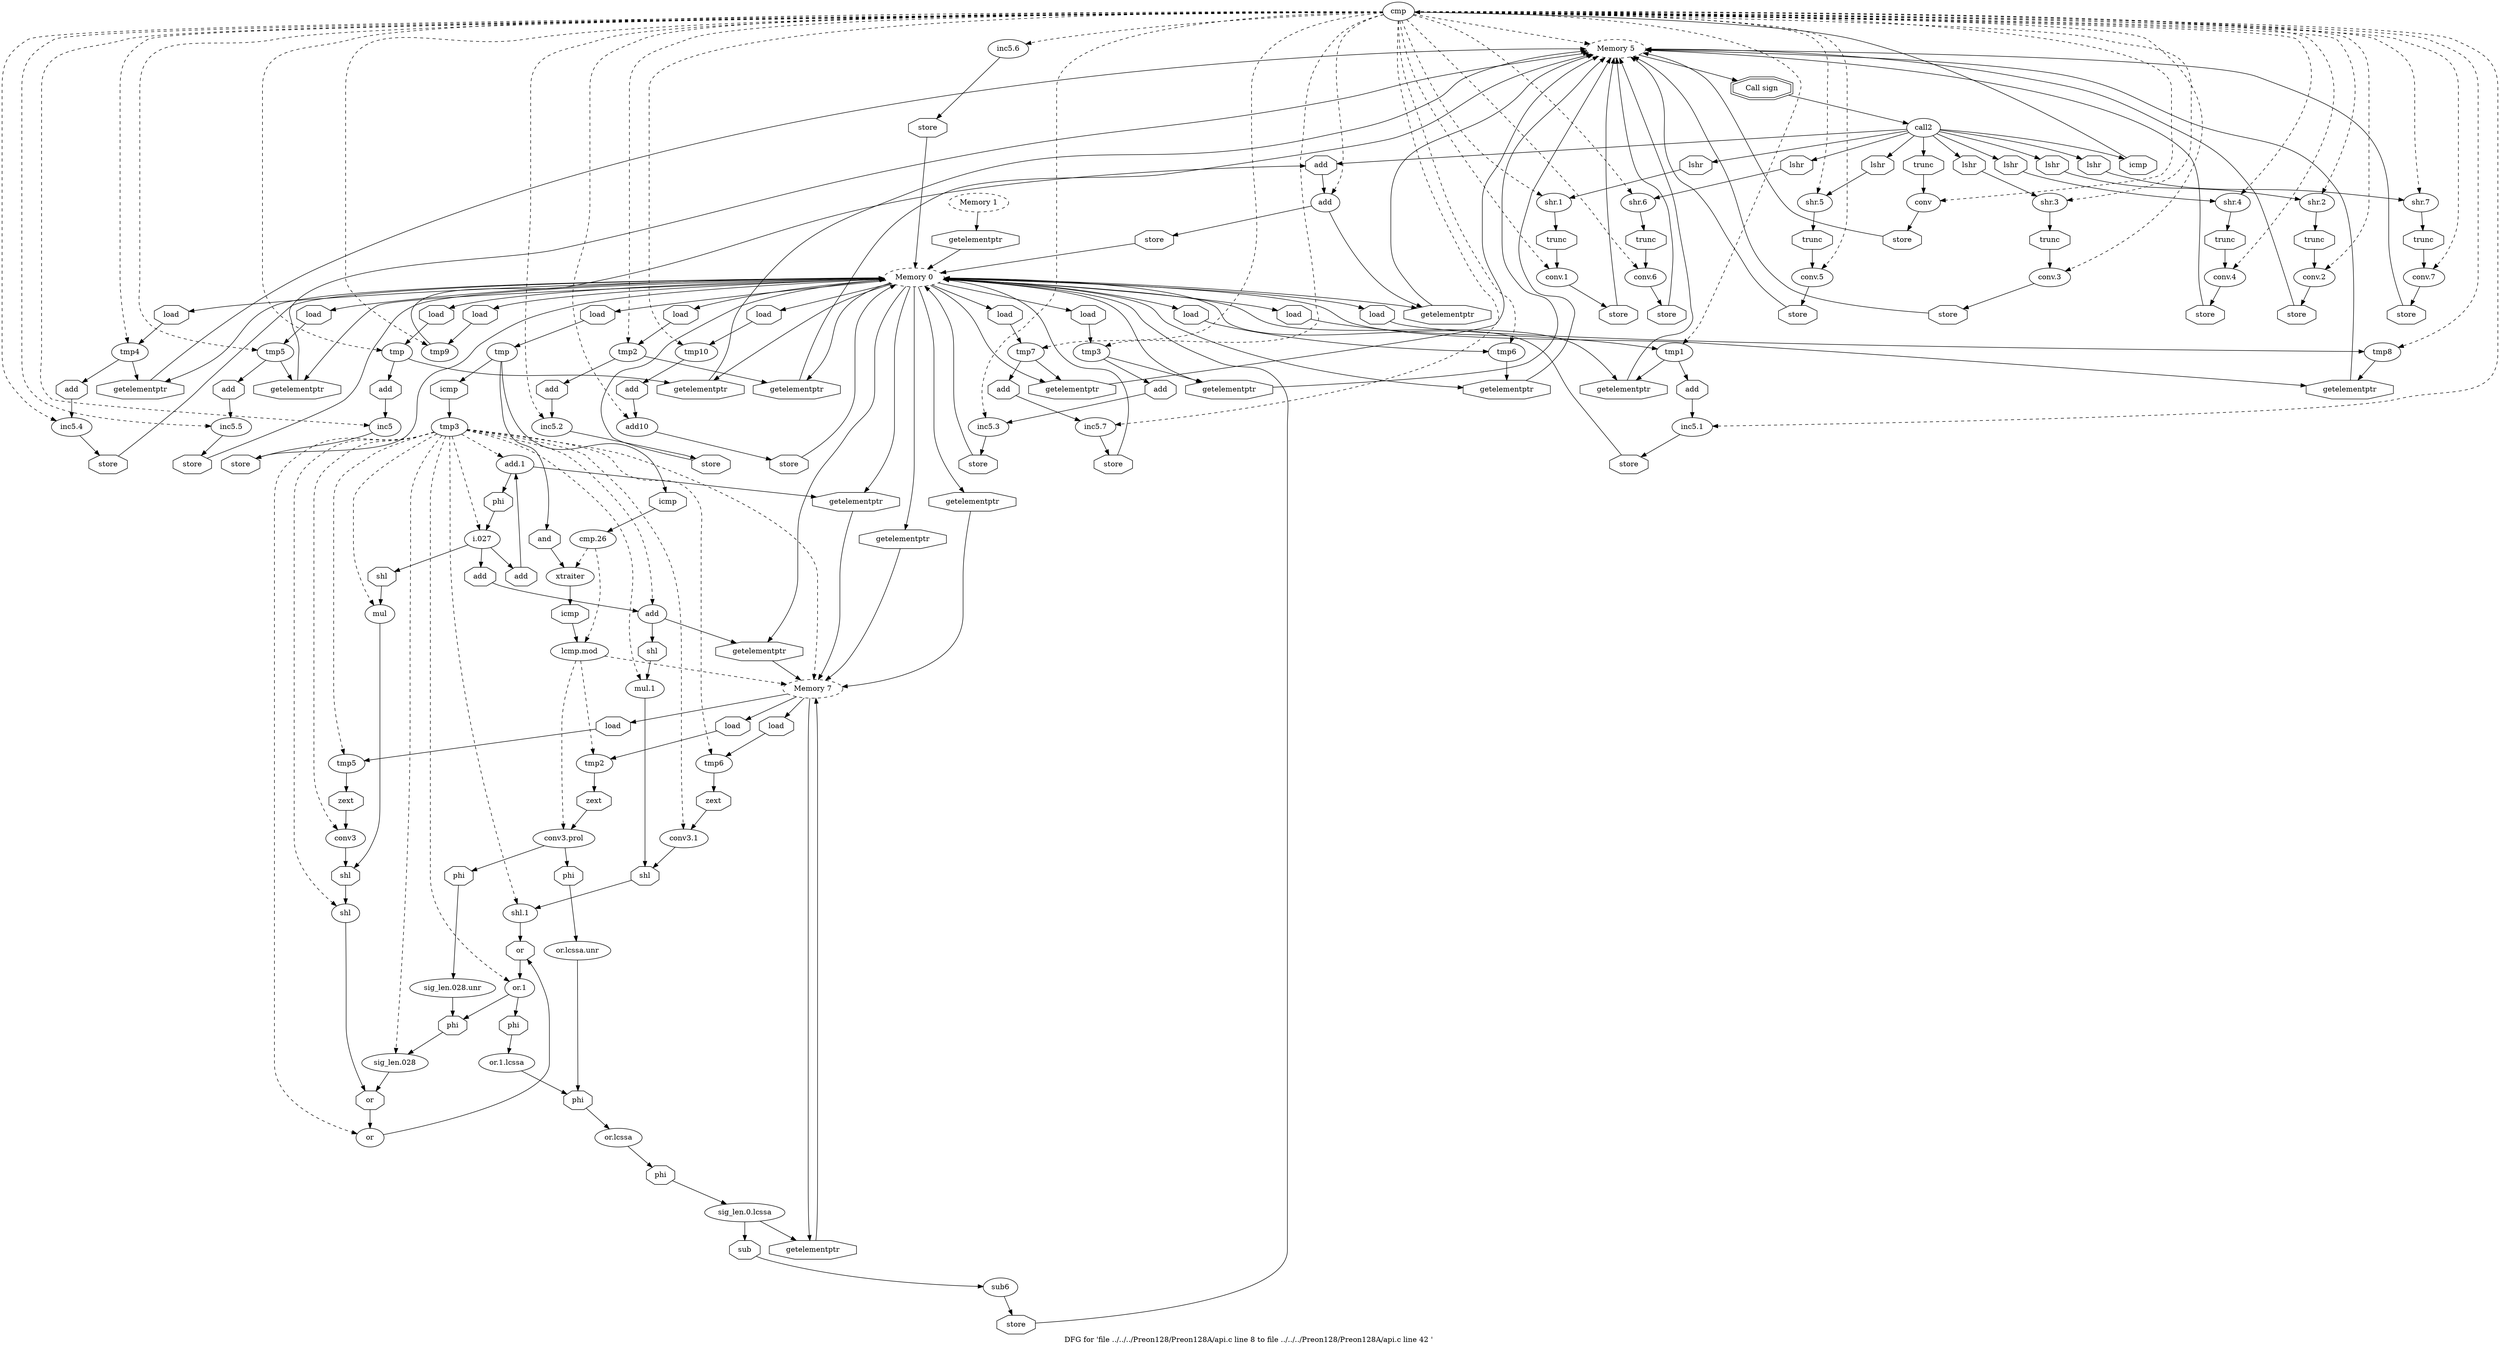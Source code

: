 digraph "DFG for 'file ../../../Preon128/Preon128A/api.c line 8 to file ../../../Preon128/Preon128A/api.c line 42 '  "{
label="DFG for 'file ../../../Preon128/Preon128A/api.c line 8 to file ../../../Preon128/Preon128A/api.c line 42 ' ";
node_1498[shape=ellipse,style=solid,label="cmp"]
node_1495[shape=ellipse,style=dashed,label="Memory 5"]
"node_1498"->"node_1495" [style=dashed]
node_1558[shape=ellipse,style=solid,label="tmp5"]
"node_1498"->"node_1558" [style=dashed]
node_1511[shape=ellipse,style=solid,label="conv.1"]
"node_1498"->"node_1511" [style=dashed]
node_1547[shape=ellipse,style=solid,label="tmp4"]
"node_1498"->"node_1547" [style=dashed]
node_1569[shape=ellipse,style=solid,label="tmp6"]
"node_1498"->"node_1569" [style=dashed]
node_1543[shape=ellipse,style=solid,label="shr.4"]
"node_1498"->"node_1543" [style=dashed]
node_1531[shape=ellipse,style=solid,label="shr.3"]
"node_1498"->"node_1531" [style=dashed]
node_1513[shape=ellipse,style=solid,label="tmp1"]
"node_1498"->"node_1513" [style=dashed]
node_1549[shape=ellipse,style=solid,label="inc5.4"]
"node_1498"->"node_1549" [style=dashed]
node_1538[shape=ellipse,style=solid,label="inc5.3"]
"node_1498"->"node_1538" [style=dashed]
node_1522[shape=ellipse,style=solid,label="conv.2"]
"node_1498"->"node_1522" [style=dashed]
node_1567[shape=ellipse,style=solid,label="conv.6"]
"node_1498"->"node_1567" [style=dashed]
node_1515[shape=ellipse,style=solid,label="inc5.1"]
"node_1498"->"node_1515" [style=dashed]
node_1591[shape=ellipse,style=solid,label="add"]
"node_1498"->"node_1591" [style=dashed]
node_1586[shape=ellipse,style=solid,label="tmp8"]
"node_1498"->"node_1586" [style=dashed]
node_1554[shape=ellipse,style=solid,label="shr.5"]
"node_1498"->"node_1554" [style=dashed]
node_1581[shape=ellipse,style=solid,label="inc5.7"]
"node_1498"->"node_1581" [style=dashed]
node_1571[shape=ellipse,style=solid,label="inc5.6"]
"node_1498"->"node_1571" [style=dashed]
node_1533[shape=ellipse,style=solid,label="conv.3"]
"node_1498"->"node_1533" [style=dashed]
node_1536[shape=ellipse,style=solid,label="tmp3"]
"node_1498"->"node_1536" [style=dashed]
node_1560[shape=ellipse,style=solid,label="inc5.5"]
"node_1498"->"node_1560" [style=dashed]
node_1595[shape=ellipse,style=solid,label="tmp10"]
"node_1498"->"node_1595" [style=dashed]
node_1545[shape=ellipse,style=solid,label="conv.4"]
"node_1498"->"node_1545" [style=dashed]
node_1597[shape=ellipse,style=solid,label="add10"]
"node_1498"->"node_1597" [style=dashed]
node_1579[shape=ellipse,style=solid,label="tmp7"]
"node_1498"->"node_1579" [style=dashed]
node_1589[shape=ellipse,style=solid,label="tmp9"]
"node_1498"->"node_1589" [style=dashed]
node_1575[shape=ellipse,style=solid,label="shr.7"]
"node_1498"->"node_1575" [style=dashed]
node_1577[shape=ellipse,style=solid,label="conv.7"]
"node_1498"->"node_1577" [style=dashed]
node_1504[shape=ellipse,style=solid,label="inc5"]
"node_1498"->"node_1504" [style=dashed]
node_1520[shape=ellipse,style=solid,label="shr.2"]
"node_1498"->"node_1520" [style=dashed]
node_1524[shape=ellipse,style=solid,label="tmp2"]
"node_1498"->"node_1524" [style=dashed]
node_1509[shape=ellipse,style=solid,label="shr.1"]
"node_1498"->"node_1509" [style=dashed]
node_1502[shape=ellipse,style=solid,label="tmp"]
"node_1498"->"node_1502" [style=dashed]
node_1556[shape=ellipse,style=solid,label="conv.5"]
"node_1498"->"node_1556" [style=dashed]
node_1500[shape=ellipse,style=solid,label="conv"]
"node_1498"->"node_1500" [style=dashed]
node_1526[shape=ellipse,style=solid,label="inc5.2"]
"node_1498"->"node_1526" [style=dashed]
node_1565[shape=ellipse,style=solid,label="shr.6"]
"node_1498"->"node_1565" [style=dashed]
node_1497[shape=doubleoctagon,style=solid,label="Call sign"]
node_1496[shape=ellipse,style=solid,label="call2"]
"node_1497"->"node_1496"
node_1510[shape=octagon,style=solid,label="lshr"]
"node_1496"->"node_1510"
node_1566[shape=octagon,style=solid,label="lshr"]
"node_1496"->"node_1566"
node_1592[shape=octagon,style=solid,label="add"]
"node_1496"->"node_1592"
node_1555[shape=octagon,style=solid,label="lshr"]
"node_1496"->"node_1555"
node_1532[shape=octagon,style=solid,label="lshr"]
"node_1496"->"node_1532"
node_1544[shape=octagon,style=solid,label="lshr"]
"node_1496"->"node_1544"
node_1521[shape=octagon,style=solid,label="lshr"]
"node_1496"->"node_1521"
node_1576[shape=octagon,style=solid,label="lshr"]
"node_1496"->"node_1576"
node_1499[shape=octagon,style=solid,label="icmp"]
"node_1496"->"node_1499"
node_1501[shape=octagon,style=solid,label="trunc"]
"node_1496"->"node_1501"
"node_1495"->"node_1497"
node_1494[shape=octagon,style=solid,label="getelementptr"]
node_1493[shape=ellipse,style=dashed,label="Memory 0"]
"node_1494"->"node_1493"
node_1559[shape=octagon,style=solid,label="load"]
"node_1493"->"node_1559"
node_1629[shape=octagon,style=solid,label="getelementptr"]
"node_1493"->"node_1629"
node_1548[shape=octagon,style=solid,label="load"]
"node_1493"->"node_1548"
node_1507[shape=octagon,style=solid,label="getelementptr"]
"node_1493"->"node_1507"
node_1590[shape=octagon,style=solid,label="load"]
"node_1493"->"node_1590"
node_1584[shape=octagon,style=solid,label="getelementptr"]
"node_1493"->"node_1584"
node_1563[shape=octagon,style=solid,label="getelementptr"]
"node_1493"->"node_1563"
node_1514[shape=octagon,style=solid,label="load"]
"node_1493"->"node_1514"
node_1570[shape=octagon,style=solid,label="load"]
"node_1493"->"node_1570"
node_1529[shape=octagon,style=solid,label="getelementptr"]
"node_1493"->"node_1529"
node_1518[shape=octagon,style=solid,label="getelementptr"]
"node_1493"->"node_1518"
node_1646[shape=octagon,style=solid,label="getelementptr"]
"node_1493"->"node_1646"
node_1594[shape=octagon,style=solid,label="getelementptr"]
"node_1493"->"node_1594"
node_1596[shape=octagon,style=solid,label="load"]
"node_1493"->"node_1596"
node_1600[shape=octagon,style=solid,label="load"]
"node_1493"->"node_1600"
node_1573[shape=octagon,style=solid,label="getelementptr"]
"node_1493"->"node_1573"
node_1580[shape=octagon,style=solid,label="load"]
"node_1493"->"node_1580"
node_1537[shape=octagon,style=solid,label="load"]
"node_1493"->"node_1537"
node_1587[shape=octagon,style=solid,label="load"]
"node_1493"->"node_1587"
node_1588[shape=octagon,style=solid,label="getelementptr"]
"node_1493"->"node_1588"
node_1655[shape=octagon,style=solid,label="getelementptr"]
"node_1493"->"node_1655"
node_1608[shape=octagon,style=solid,label="getelementptr"]
"node_1493"->"node_1608"
node_1503[shape=octagon,style=solid,label="load"]
"node_1493"->"node_1503"
node_1541[shape=octagon,style=solid,label="getelementptr"]
"node_1493"->"node_1541"
node_1552[shape=octagon,style=solid,label="getelementptr"]
"node_1493"->"node_1552"
node_1525[shape=octagon,style=solid,label="load"]
"node_1493"->"node_1525"
node_1492[shape=ellipse,style=dashed,label="Memory 1"]
"node_1492"->"node_1494"
"node_1558"->"node_1563"
node_1561[shape=octagon,style=solid,label="add"]
"node_1558"->"node_1561"
"node_1559"->"node_1558"
node_1519[shape=octagon,style=solid,label="store"]
"node_1511"->"node_1519"
node_1546[shape=octagon,style=solid,label="trunc"]
"node_1546"->"node_1545"
node_1550[shape=octagon,style=solid,label="add"]
"node_1547"->"node_1550"
"node_1547"->"node_1552"
node_1625[shape=ellipse,style=solid,label="conv3.1"]
node_1624[shape=octagon,style=solid,label="shl"]
"node_1625"->"node_1624"
node_1626[shape=octagon,style=solid,label="zext"]
"node_1626"->"node_1625"
node_1627[shape=ellipse,style=solid,label="tmp6"]
"node_1627"->"node_1626"
node_1628[shape=octagon,style=solid,label="load"]
"node_1628"->"node_1627"
node_1607[shape=ellipse,style=dashed,label="Memory 7"]
"node_1629"->"node_1607"
node_1568[shape=octagon,style=solid,label="trunc"]
"node_1568"->"node_1567"
"node_1569"->"node_1573"
node_1534[shape=octagon,style=solid,label="trunc"]
"node_1534"->"node_1533"
node_1630[shape=ellipse,style=solid,label="add.1"]
"node_1630"->"node_1629"
node_1633[shape=octagon,style=solid,label="phi"]
"node_1630"->"node_1633"
node_1631[shape=octagon,style=solid,label="add"]
"node_1631"->"node_1630"
node_1632[shape=ellipse,style=solid,label="i.027"]
"node_1632"->"node_1631"
node_1648[shape=octagon,style=solid,label="shl"]
"node_1632"->"node_1648"
node_1637[shape=octagon,style=solid,label="add"]
"node_1632"->"node_1637"
"node_1633"->"node_1632"
node_1634[shape=ellipse,style=solid,label="mul.1"]
"node_1634"->"node_1624"
node_1542[shape=octagon,style=solid,label="store"]
"node_1542"->"node_1495"
"node_1543"->"node_1546"
"node_1531"->"node_1534"
"node_1513"->"node_1518"
node_1516[shape=octagon,style=solid,label="add"]
"node_1513"->"node_1516"
"node_1548"->"node_1547"
node_1551[shape=octagon,style=solid,label="store"]
"node_1549"->"node_1551"
node_1540[shape=octagon,style=solid,label="store"]
"node_1538"->"node_1540"
"node_1540"->"node_1493"
"node_1510"->"node_1509"
node_1530[shape=octagon,style=solid,label="store"]
"node_1522"->"node_1530"
"node_1507"->"node_1495"
"node_1566"->"node_1565"
node_1574[shape=octagon,style=solid,label="store"]
"node_1567"->"node_1574"
node_1517[shape=octagon,style=solid,label="store"]
"node_1515"->"node_1517"
"node_1590"->"node_1589"
node_1593[shape=octagon,style=solid,label="store"]
"node_1591"->"node_1593"
"node_1591"->"node_1594"
"node_1592"->"node_1591"
"node_1584"->"node_1495"
node_1585[shape=octagon,style=solid,label="store"]
"node_1585"->"node_1495"
"node_1586"->"node_1588"
node_1562[shape=octagon,style=solid,label="store"]
"node_1562"->"node_1493"
"node_1563"->"node_1495"
node_1621[shape=ellipse,style=solid,label="or.1"]
node_1650[shape=octagon,style=solid,label="phi"]
"node_1621"->"node_1650"
node_1620[shape=octagon,style=solid,label="phi"]
"node_1621"->"node_1620"
node_1622[shape=octagon,style=solid,label="or"]
"node_1622"->"node_1621"
node_1623[shape=ellipse,style=solid,label="shl.1"]
"node_1623"->"node_1622"
"node_1624"->"node_1623"
node_1557[shape=octagon,style=solid,label="trunc"]
"node_1554"->"node_1557"
"node_1555"->"node_1554"
"node_1514"->"node_1513"
node_1613[shape=ellipse,style=solid,label="or.lcssa.unr"]
node_1652[shape=octagon,style=solid,label="phi"]
"node_1613"->"node_1652"
node_1614[shape=octagon,style=solid,label="phi"]
"node_1614"->"node_1613"
node_1615[shape=ellipse,style=solid,label="sig_len.028.unr"]
"node_1615"->"node_1650"
node_1616[shape=octagon,style=solid,label="phi"]
"node_1616"->"node_1615"
node_1527[shape=octagon,style=solid,label="add"]
"node_1527"->"node_1526"
node_1649[shape=ellipse,style=solid,label="sig_len.028"]
"node_1650"->"node_1649"
node_1651[shape=ellipse,style=solid,label="or.lcssa"]
node_1654[shape=octagon,style=solid,label="phi"]
"node_1651"->"node_1654"
"node_1652"->"node_1651"
node_1653[shape=ellipse,style=solid,label="sig_len.0.lcssa"]
node_1657[shape=octagon,style=solid,label="sub"]
"node_1653"->"node_1657"
node_1659[shape=octagon,style=solid,label="getelementptr"]
"node_1653"->"node_1659"
"node_1654"->"node_1653"
node_1539[shape=octagon,style=solid,label="add"]
"node_1539"->"node_1538"
node_1583[shape=octagon,style=solid,label="store"]
"node_1581"->"node_1583"
node_1582[shape=octagon,style=solid,label="add"]
"node_1582"->"node_1581"
"node_1583"->"node_1493"
"node_1570"->"node_1569"
node_1572[shape=octagon,style=solid,label="store"]
"node_1571"->"node_1572"
"node_1533"->"node_1542"
"node_1519"->"node_1495"
"node_1536"->"node_1539"
"node_1536"->"node_1541"
"node_1529"->"node_1495"
"node_1518"->"node_1495"
"node_1532"->"node_1531"
"node_1560"->"node_1562"
"node_1561"->"node_1560"
node_1645[shape=octagon,style=solid,label="load"]
node_1644[shape=ellipse,style=solid,label="tmp5"]
"node_1645"->"node_1644"
"node_1646"->"node_1607"
node_1647[shape=ellipse,style=solid,label="mul"]
node_1641[shape=octagon,style=solid,label="shl"]
"node_1647"->"node_1641"
"node_1648"->"node_1647"
node_1639[shape=octagon,style=solid,label="or"]
"node_1649"->"node_1639"
node_1535[shape=octagon,style=solid,label="store"]
"node_1535"->"node_1493"
"node_1516"->"node_1515"
"node_1593"->"node_1493"
"node_1594"->"node_1495"
node_1598[shape=octagon,style=solid,label="add"]
"node_1595"->"node_1598"
"node_1596"->"node_1595"
"node_1517"->"node_1493"
"node_1544"->"node_1543"
node_1553[shape=octagon,style=solid,label="store"]
"node_1545"->"node_1553"
"node_1597"->"node_1535"
"node_1598"->"node_1597"
node_1599[shape=ellipse,style=solid,label="tmp"]
node_1618[shape=octagon,style=solid,label="icmp"]
"node_1599"->"node_1618"
node_1602[shape=octagon,style=solid,label="icmp"]
"node_1599"->"node_1602"
node_1604[shape=octagon,style=solid,label="and"]
"node_1599"->"node_1604"
"node_1600"->"node_1599"
"node_1572"->"node_1493"
"node_1573"->"node_1495"
"node_1574"->"node_1495"
"node_1521"->"node_1520"
node_1578[shape=octagon,style=solid,label="trunc"]
"node_1578"->"node_1577"
"node_1579"->"node_1584"
"node_1579"->"node_1582"
"node_1580"->"node_1579"
"node_1537"->"node_1536"
node_1635[shape=octagon,style=solid,label="shl"]
"node_1635"->"node_1634"
node_1636[shape=ellipse,style=solid,label="add"]
"node_1636"->"node_1646"
"node_1636"->"node_1635"
"node_1637"->"node_1636"
node_1638[shape=ellipse,style=solid,label="or"]
"node_1638"->"node_1622"
"node_1639"->"node_1638"
"node_1587"->"node_1586"
"node_1588"->"node_1495"
"node_1589"->"node_1592"
node_1617[shape=ellipse,style=solid,label="tmp3"]
"node_1617"->"node_1625" [style=dashed]
"node_1617"->"node_1627" [style=dashed]
"node_1617"->"node_1630" [style=dashed]
"node_1617"->"node_1632" [style=dashed]
"node_1617"->"node_1634" [style=dashed]
"node_1617"->"node_1621" [style=dashed]
"node_1617"->"node_1623" [style=dashed]
"node_1617"->"node_1647" [style=dashed]
"node_1617"->"node_1649" [style=dashed]
"node_1617"->"node_1636" [style=dashed]
"node_1617"->"node_1638" [style=dashed]
node_1640[shape=ellipse,style=solid,label="shl"]
"node_1617"->"node_1640" [style=dashed]
node_1642[shape=ellipse,style=solid,label="conv3"]
"node_1617"->"node_1642" [style=dashed]
"node_1617"->"node_1644" [style=dashed]
"node_1617"->"node_1607" [style=dashed]
"node_1618"->"node_1617"
node_1619[shape=ellipse,style=solid,label="or.1.lcssa"]
"node_1619"->"node_1652"
"node_1620"->"node_1619"
node_1601[shape=ellipse,style=solid,label="cmp.26"]
node_1603[shape=ellipse,style=solid,label="xtraiter"]
"node_1601"->"node_1603" [style=dashed]
node_1605[shape=ellipse,style=solid,label="lcmp.mod"]
"node_1601"->"node_1605" [style=dashed]
"node_1602"->"node_1601"
node_1606[shape=octagon,style=solid,label="icmp"]
"node_1603"->"node_1606"
"node_1604"->"node_1603"
"node_1575"->"node_1578"
"node_1576"->"node_1575"
"node_1577"->"node_1585"
node_1506[shape=octagon,style=solid,label="store"]
"node_1504"->"node_1506"
"node_1506"->"node_1493"
node_1523[shape=octagon,style=solid,label="trunc"]
"node_1520"->"node_1523"
"node_1640"->"node_1639"
"node_1641"->"node_1640"
"node_1642"->"node_1641"
node_1643[shape=octagon,style=solid,label="zext"]
"node_1643"->"node_1642"
"node_1644"->"node_1643"
"node_1655"->"node_1607"
node_1656[shape=ellipse,style=solid,label="sub6"]
node_1658[shape=octagon,style=solid,label="store"]
"node_1656"->"node_1658"
"node_1657"->"node_1656"
"node_1658"->"node_1493"
"node_1659"->"node_1607"
"node_1524"->"node_1527"
"node_1524"->"node_1529"
"node_1550"->"node_1549"
"node_1551"->"node_1493"
"node_1530"->"node_1495"
"node_1499"->"node_1498"
"node_1605"->"node_1607" [style=dashed]
node_1609[shape=ellipse,style=solid,label="tmp2"]
"node_1605"->"node_1609" [style=dashed]
node_1611[shape=ellipse,style=solid,label="conv3.prol"]
"node_1605"->"node_1611" [style=dashed]
"node_1606"->"node_1605"
"node_1607"->"node_1628"
"node_1607"->"node_1645"
"node_1607"->"node_1659"
node_1610[shape=octagon,style=solid,label="load"]
"node_1607"->"node_1610"
"node_1608"->"node_1607"
node_1512[shape=octagon,style=solid,label="trunc"]
"node_1509"->"node_1512"
"node_1501"->"node_1500"
node_1505[shape=octagon,style=solid,label="add"]
"node_1505"->"node_1504"
"node_1503"->"node_1502"
"node_1541"->"node_1495"
node_1508[shape=octagon,style=solid,label="store"]
"node_1508"->"node_1495"
node_1528[shape=octagon,style=solid,label="store"]
"node_1528"->"node_1493"
"node_1502"->"node_1507"
"node_1502"->"node_1505"
node_1564[shape=octagon,style=solid,label="store"]
"node_1556"->"node_1564"
"node_1557"->"node_1556"
node_1612[shape=octagon,style=solid,label="zext"]
"node_1609"->"node_1612"
"node_1610"->"node_1609"
"node_1611"->"node_1614"
"node_1611"->"node_1616"
"node_1612"->"node_1611"
"node_1552"->"node_1495"
"node_1553"->"node_1495"
"node_1500"->"node_1508"
"node_1523"->"node_1522"
"node_1526"->"node_1528"
"node_1512"->"node_1511"
"node_1525"->"node_1524"
"node_1564"->"node_1495"
"node_1565"->"node_1568"
}

